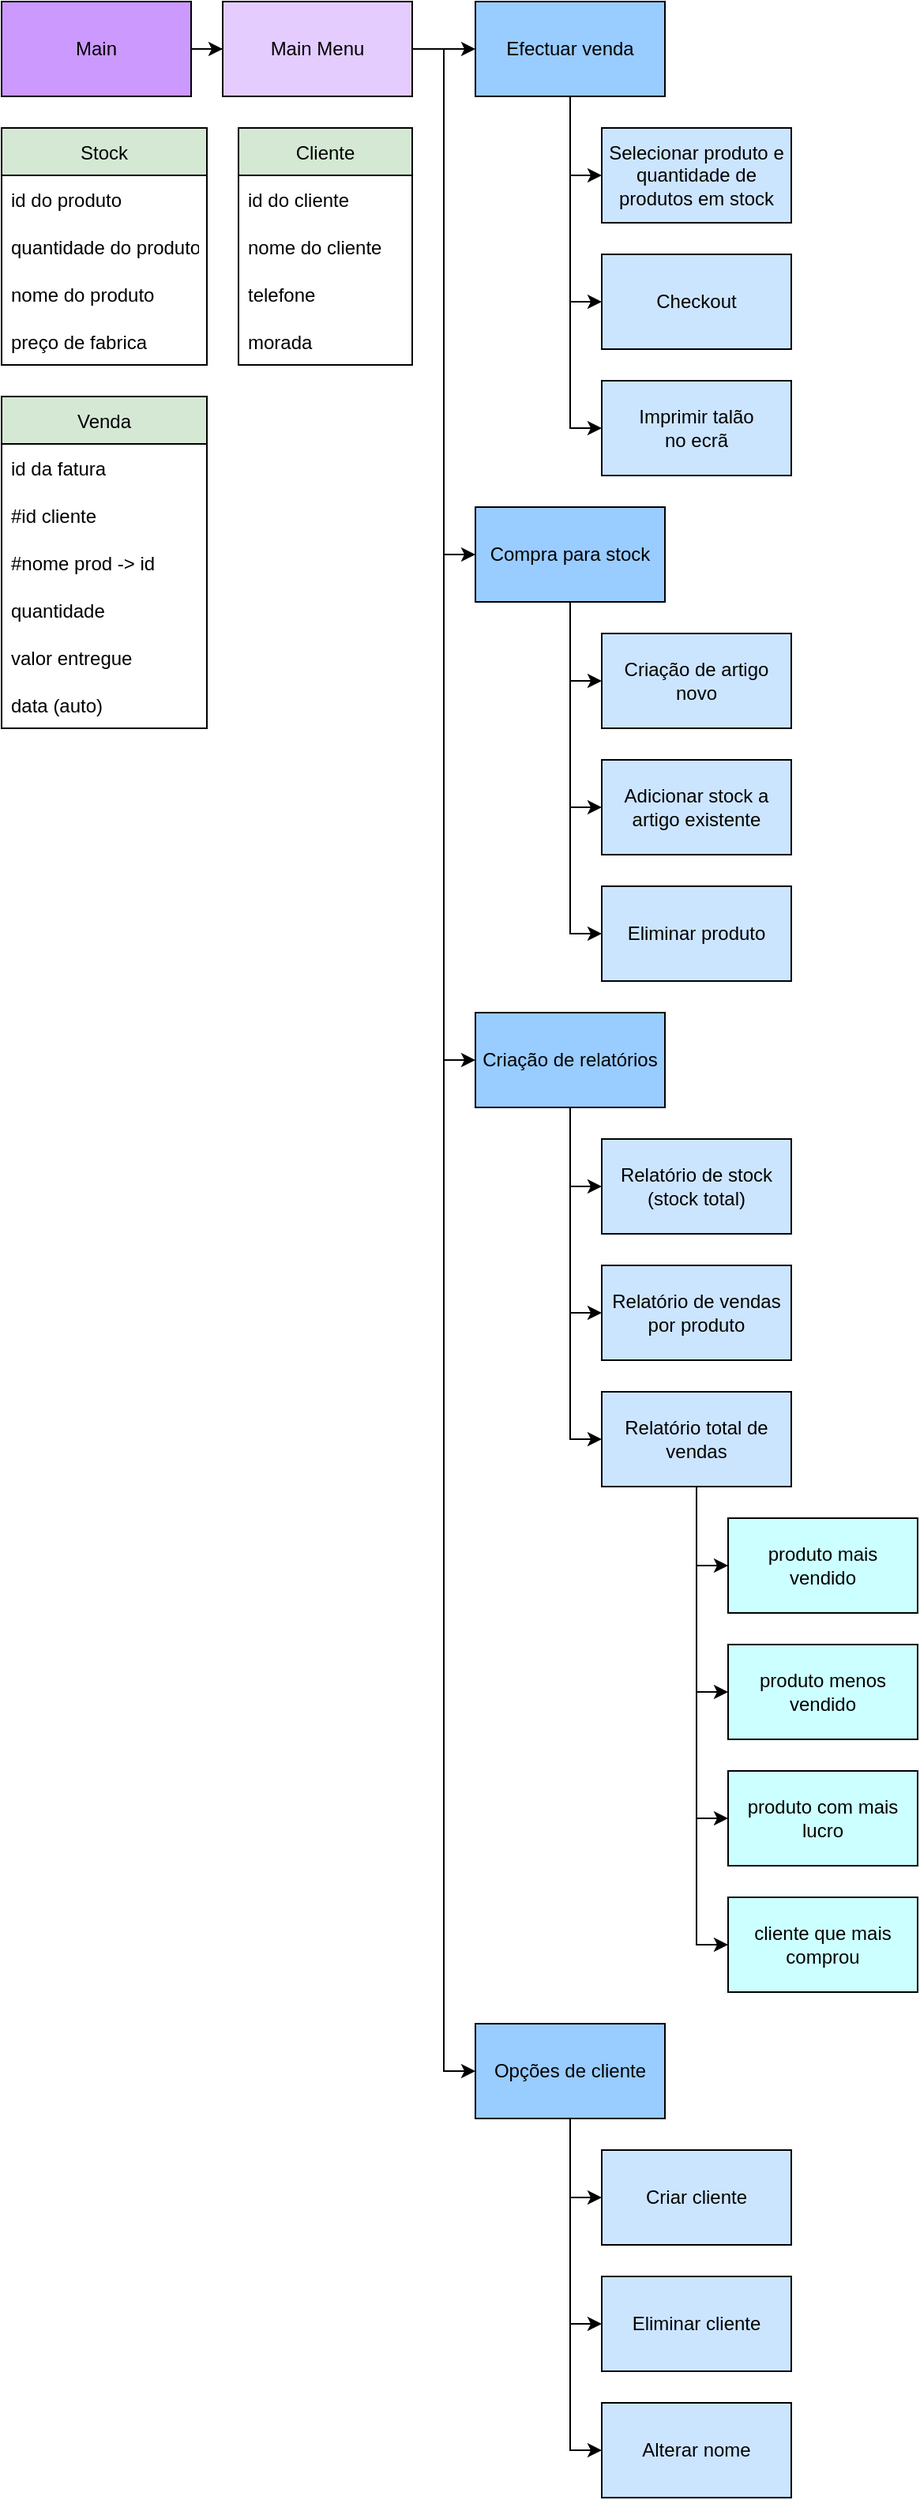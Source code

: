 <mxfile version="19.0.3" type="device"><diagram id="v4xpFX1wsQgxcR_6ekvn" name="Logic"><mxGraphModel dx="1135" dy="814" grid="1" gridSize="10" guides="1" tooltips="1" connect="1" arrows="1" fold="1" page="1" pageScale="1" pageWidth="827" pageHeight="1169" math="0" shadow="0"><root><mxCell id="0"/><mxCell id="1" parent="0"/><mxCell id="jJohJqz_eRTjh-WSuLiz-3" value="" style="edgeStyle=orthogonalEdgeStyle;rounded=0;orthogonalLoop=1;jettySize=auto;html=1;" edge="1" parent="1" source="jJohJqz_eRTjh-WSuLiz-1" target="jJohJqz_eRTjh-WSuLiz-2"><mxGeometry relative="1" as="geometry"/></mxCell><mxCell id="jJohJqz_eRTjh-WSuLiz-1" value="Main" style="rounded=0;whiteSpace=wrap;html=1;fillColor=#CC99FF;" vertex="1" parent="1"><mxGeometry x="20" y="20" width="120" height="60" as="geometry"/></mxCell><mxCell id="jJohJqz_eRTjh-WSuLiz-5" value="" style="edgeStyle=orthogonalEdgeStyle;rounded=0;orthogonalLoop=1;jettySize=auto;html=1;" edge="1" parent="1" source="jJohJqz_eRTjh-WSuLiz-2" target="jJohJqz_eRTjh-WSuLiz-4"><mxGeometry relative="1" as="geometry"/></mxCell><mxCell id="jJohJqz_eRTjh-WSuLiz-7" value="" style="edgeStyle=orthogonalEdgeStyle;rounded=0;orthogonalLoop=1;jettySize=auto;html=1;" edge="1" parent="1" source="jJohJqz_eRTjh-WSuLiz-2" target="jJohJqz_eRTjh-WSuLiz-6"><mxGeometry relative="1" as="geometry"><Array as="points"><mxPoint x="300" y="50"/><mxPoint x="300" y="370"/></Array></mxGeometry></mxCell><mxCell id="jJohJqz_eRTjh-WSuLiz-9" value="" style="edgeStyle=orthogonalEdgeStyle;rounded=0;orthogonalLoop=1;jettySize=auto;html=1;" edge="1" parent="1" source="jJohJqz_eRTjh-WSuLiz-2" target="jJohJqz_eRTjh-WSuLiz-8"><mxGeometry relative="1" as="geometry"><Array as="points"><mxPoint x="300" y="50"/><mxPoint x="300" y="690"/></Array></mxGeometry></mxCell><mxCell id="jJohJqz_eRTjh-WSuLiz-11" value="" style="edgeStyle=orthogonalEdgeStyle;rounded=0;orthogonalLoop=1;jettySize=auto;html=1;" edge="1" parent="1" source="jJohJqz_eRTjh-WSuLiz-2" target="jJohJqz_eRTjh-WSuLiz-10"><mxGeometry relative="1" as="geometry"><Array as="points"><mxPoint x="300" y="50"/><mxPoint x="300" y="1330"/></Array></mxGeometry></mxCell><mxCell id="jJohJqz_eRTjh-WSuLiz-2" value="Main Menu" style="whiteSpace=wrap;html=1;rounded=0;fillColor=#E5CCFF;" vertex="1" parent="1"><mxGeometry x="160" y="20" width="120" height="60" as="geometry"/></mxCell><mxCell id="jJohJqz_eRTjh-WSuLiz-14" value="" style="edgeStyle=orthogonalEdgeStyle;rounded=0;orthogonalLoop=1;jettySize=auto;html=1;" edge="1" parent="1" source="jJohJqz_eRTjh-WSuLiz-4" target="jJohJqz_eRTjh-WSuLiz-13"><mxGeometry relative="1" as="geometry"><Array as="points"><mxPoint x="380" y="130"/></Array></mxGeometry></mxCell><mxCell id="jJohJqz_eRTjh-WSuLiz-16" value="" style="edgeStyle=orthogonalEdgeStyle;rounded=0;orthogonalLoop=1;jettySize=auto;html=1;entryX=0;entryY=0.5;entryDx=0;entryDy=0;" edge="1" parent="1" source="jJohJqz_eRTjh-WSuLiz-4" target="jJohJqz_eRTjh-WSuLiz-15"><mxGeometry relative="1" as="geometry"><mxPoint x="420" y="200" as="targetPoint"/></mxGeometry></mxCell><mxCell id="jJohJqz_eRTjh-WSuLiz-18" style="edgeStyle=orthogonalEdgeStyle;rounded=0;orthogonalLoop=1;jettySize=auto;html=1;entryX=0;entryY=0.5;entryDx=0;entryDy=0;" edge="1" parent="1" source="jJohJqz_eRTjh-WSuLiz-4" target="jJohJqz_eRTjh-WSuLiz-17"><mxGeometry relative="1" as="geometry"/></mxCell><mxCell id="jJohJqz_eRTjh-WSuLiz-4" value="Efectuar venda" style="whiteSpace=wrap;html=1;rounded=0;fillColor=#99CCFF;" vertex="1" parent="1"><mxGeometry x="320" y="20" width="120" height="60" as="geometry"/></mxCell><mxCell id="jJohJqz_eRTjh-WSuLiz-43" style="edgeStyle=orthogonalEdgeStyle;rounded=0;orthogonalLoop=1;jettySize=auto;html=1;entryX=0;entryY=0.5;entryDx=0;entryDy=0;" edge="1" parent="1" source="jJohJqz_eRTjh-WSuLiz-6" target="jJohJqz_eRTjh-WSuLiz-19"><mxGeometry relative="1" as="geometry"/></mxCell><mxCell id="jJohJqz_eRTjh-WSuLiz-44" style="edgeStyle=orthogonalEdgeStyle;rounded=0;orthogonalLoop=1;jettySize=auto;html=1;entryX=0;entryY=0.5;entryDx=0;entryDy=0;" edge="1" parent="1" source="jJohJqz_eRTjh-WSuLiz-6" target="jJohJqz_eRTjh-WSuLiz-20"><mxGeometry relative="1" as="geometry"/></mxCell><mxCell id="jJohJqz_eRTjh-WSuLiz-45" style="edgeStyle=orthogonalEdgeStyle;rounded=0;orthogonalLoop=1;jettySize=auto;html=1;entryX=0;entryY=0.5;entryDx=0;entryDy=0;" edge="1" parent="1" source="jJohJqz_eRTjh-WSuLiz-6" target="jJohJqz_eRTjh-WSuLiz-21"><mxGeometry relative="1" as="geometry"/></mxCell><mxCell id="jJohJqz_eRTjh-WSuLiz-6" value="Compra para stock" style="whiteSpace=wrap;html=1;rounded=0;fillColor=#99CCFF;" vertex="1" parent="1"><mxGeometry x="320" y="340" width="120" height="60" as="geometry"/></mxCell><mxCell id="jJohJqz_eRTjh-WSuLiz-32" style="edgeStyle=orthogonalEdgeStyle;rounded=0;orthogonalLoop=1;jettySize=auto;html=1;entryX=0;entryY=0.5;entryDx=0;entryDy=0;" edge="1" parent="1" source="jJohJqz_eRTjh-WSuLiz-8" target="jJohJqz_eRTjh-WSuLiz-22"><mxGeometry relative="1" as="geometry"/></mxCell><mxCell id="jJohJqz_eRTjh-WSuLiz-33" style="edgeStyle=orthogonalEdgeStyle;rounded=0;orthogonalLoop=1;jettySize=auto;html=1;entryX=0;entryY=0.5;entryDx=0;entryDy=0;" edge="1" parent="1" source="jJohJqz_eRTjh-WSuLiz-8" target="jJohJqz_eRTjh-WSuLiz-23"><mxGeometry relative="1" as="geometry"/></mxCell><mxCell id="jJohJqz_eRTjh-WSuLiz-34" style="edgeStyle=orthogonalEdgeStyle;rounded=0;orthogonalLoop=1;jettySize=auto;html=1;entryX=0;entryY=0.5;entryDx=0;entryDy=0;" edge="1" parent="1" source="jJohJqz_eRTjh-WSuLiz-8" target="jJohJqz_eRTjh-WSuLiz-24"><mxGeometry relative="1" as="geometry"/></mxCell><mxCell id="jJohJqz_eRTjh-WSuLiz-8" value="Criação de relatórios" style="whiteSpace=wrap;html=1;rounded=0;fillColor=#99CCFF;" vertex="1" parent="1"><mxGeometry x="320" y="660" width="120" height="60" as="geometry"/></mxCell><mxCell id="jJohJqz_eRTjh-WSuLiz-40" style="edgeStyle=orthogonalEdgeStyle;rounded=0;orthogonalLoop=1;jettySize=auto;html=1;entryX=0;entryY=0.5;entryDx=0;entryDy=0;" edge="1" parent="1" source="jJohJqz_eRTjh-WSuLiz-10" target="jJohJqz_eRTjh-WSuLiz-29"><mxGeometry relative="1" as="geometry"/></mxCell><mxCell id="jJohJqz_eRTjh-WSuLiz-41" style="edgeStyle=orthogonalEdgeStyle;rounded=0;orthogonalLoop=1;jettySize=auto;html=1;entryX=0;entryY=0.5;entryDx=0;entryDy=0;" edge="1" parent="1" source="jJohJqz_eRTjh-WSuLiz-10" target="jJohJqz_eRTjh-WSuLiz-30"><mxGeometry relative="1" as="geometry"/></mxCell><mxCell id="jJohJqz_eRTjh-WSuLiz-42" style="edgeStyle=orthogonalEdgeStyle;rounded=0;orthogonalLoop=1;jettySize=auto;html=1;entryX=0;entryY=0.5;entryDx=0;entryDy=0;" edge="1" parent="1" source="jJohJqz_eRTjh-WSuLiz-10" target="jJohJqz_eRTjh-WSuLiz-31"><mxGeometry relative="1" as="geometry"/></mxCell><mxCell id="jJohJqz_eRTjh-WSuLiz-10" value="Opções de cliente" style="whiteSpace=wrap;html=1;rounded=0;fillColor=#99CCFF;" vertex="1" parent="1"><mxGeometry x="320" y="1300" width="120" height="60" as="geometry"/></mxCell><mxCell id="jJohJqz_eRTjh-WSuLiz-13" value="Selecionar produto e quantidade de produtos em stock" style="whiteSpace=wrap;html=1;rounded=0;" vertex="1" parent="1"><mxGeometry x="400" y="100" width="120" height="60" as="geometry"/></mxCell><mxCell id="jJohJqz_eRTjh-WSuLiz-15" value="Checkout" style="whiteSpace=wrap;html=1;rounded=0;" vertex="1" parent="1"><mxGeometry x="400" y="180" width="120" height="60" as="geometry"/></mxCell><mxCell id="jJohJqz_eRTjh-WSuLiz-17" value="Imprimir talão&lt;br&gt;no ecrã" style="whiteSpace=wrap;html=1;rounded=0;" vertex="1" parent="1"><mxGeometry x="400" y="260" width="120" height="60" as="geometry"/></mxCell><mxCell id="jJohJqz_eRTjh-WSuLiz-19" value="Criação de artigo novo" style="whiteSpace=wrap;html=1;rounded=0;" vertex="1" parent="1"><mxGeometry x="400" y="420" width="120" height="60" as="geometry"/></mxCell><mxCell id="jJohJqz_eRTjh-WSuLiz-20" value="Adicionar stock a artigo existente" style="whiteSpace=wrap;html=1;rounded=0;" vertex="1" parent="1"><mxGeometry x="400" y="500" width="120" height="60" as="geometry"/></mxCell><mxCell id="jJohJqz_eRTjh-WSuLiz-21" value="Eliminar produto" style="whiteSpace=wrap;html=1;rounded=0;" vertex="1" parent="1"><mxGeometry x="400" y="580" width="120" height="60" as="geometry"/></mxCell><mxCell id="jJohJqz_eRTjh-WSuLiz-22" value="Relatório de stock (stock total)" style="whiteSpace=wrap;html=1;rounded=0;" vertex="1" parent="1"><mxGeometry x="400" y="740" width="120" height="60" as="geometry"/></mxCell><mxCell id="jJohJqz_eRTjh-WSuLiz-23" value="Relatório de vendas por produto" style="whiteSpace=wrap;html=1;rounded=0;fillColor=#CCE5FF;" vertex="1" parent="1"><mxGeometry x="400" y="820" width="120" height="60" as="geometry"/></mxCell><mxCell id="jJohJqz_eRTjh-WSuLiz-36" style="edgeStyle=orthogonalEdgeStyle;rounded=0;orthogonalLoop=1;jettySize=auto;html=1;entryX=0;entryY=0.5;entryDx=0;entryDy=0;" edge="1" parent="1" source="jJohJqz_eRTjh-WSuLiz-24" target="jJohJqz_eRTjh-WSuLiz-25"><mxGeometry relative="1" as="geometry"/></mxCell><mxCell id="jJohJqz_eRTjh-WSuLiz-37" style="edgeStyle=orthogonalEdgeStyle;rounded=0;orthogonalLoop=1;jettySize=auto;html=1;entryX=0;entryY=0.5;entryDx=0;entryDy=0;" edge="1" parent="1" source="jJohJqz_eRTjh-WSuLiz-24" target="jJohJqz_eRTjh-WSuLiz-26"><mxGeometry relative="1" as="geometry"/></mxCell><mxCell id="jJohJqz_eRTjh-WSuLiz-38" style="edgeStyle=orthogonalEdgeStyle;rounded=0;orthogonalLoop=1;jettySize=auto;html=1;entryX=0;entryY=0.5;entryDx=0;entryDy=0;" edge="1" parent="1" source="jJohJqz_eRTjh-WSuLiz-24" target="jJohJqz_eRTjh-WSuLiz-27"><mxGeometry relative="1" as="geometry"/></mxCell><mxCell id="jJohJqz_eRTjh-WSuLiz-39" style="edgeStyle=orthogonalEdgeStyle;rounded=0;orthogonalLoop=1;jettySize=auto;html=1;entryX=0;entryY=0.5;entryDx=0;entryDy=0;" edge="1" parent="1" source="jJohJqz_eRTjh-WSuLiz-24" target="jJohJqz_eRTjh-WSuLiz-28"><mxGeometry relative="1" as="geometry"/></mxCell><mxCell id="jJohJqz_eRTjh-WSuLiz-24" value="Relatório total de vendas" style="whiteSpace=wrap;html=1;rounded=0;fillColor=#CCE5FF;" vertex="1" parent="1"><mxGeometry x="400" y="900" width="120" height="60" as="geometry"/></mxCell><mxCell id="jJohJqz_eRTjh-WSuLiz-25" value="produto mais&lt;br&gt;vendido" style="whiteSpace=wrap;html=1;rounded=0;fillColor=#CCFFFF;" vertex="1" parent="1"><mxGeometry x="480" y="980" width="120" height="60" as="geometry"/></mxCell><mxCell id="jJohJqz_eRTjh-WSuLiz-26" value="produto menos vendido" style="whiteSpace=wrap;html=1;rounded=0;fillColor=#CCFFFF;" vertex="1" parent="1"><mxGeometry x="480" y="1060" width="120" height="60" as="geometry"/></mxCell><mxCell id="jJohJqz_eRTjh-WSuLiz-27" value="produto com mais lucro" style="whiteSpace=wrap;html=1;rounded=0;fillColor=#CCFFFF;" vertex="1" parent="1"><mxGeometry x="480" y="1140" width="120" height="60" as="geometry"/></mxCell><mxCell id="jJohJqz_eRTjh-WSuLiz-28" value="cliente que mais comprou" style="whiteSpace=wrap;html=1;rounded=0;fillColor=#CCFFFF;" vertex="1" parent="1"><mxGeometry x="480" y="1220" width="120" height="60" as="geometry"/></mxCell><mxCell id="jJohJqz_eRTjh-WSuLiz-29" value="Criar cliente" style="whiteSpace=wrap;html=1;rounded=0;fillColor=#CCE5FF;" vertex="1" parent="1"><mxGeometry x="400" y="1380" width="120" height="60" as="geometry"/></mxCell><mxCell id="jJohJqz_eRTjh-WSuLiz-30" value="Eliminar cliente" style="whiteSpace=wrap;html=1;rounded=0;fillColor=#CCE5FF;" vertex="1" parent="1"><mxGeometry x="400" y="1460" width="120" height="60" as="geometry"/></mxCell><mxCell id="jJohJqz_eRTjh-WSuLiz-31" value="Alterar nome" style="whiteSpace=wrap;html=1;rounded=0;fillColor=#CCE5FF;" vertex="1" parent="1"><mxGeometry x="400" y="1540" width="120" height="60" as="geometry"/></mxCell><mxCell id="jJohJqz_eRTjh-WSuLiz-46" value="Stock" style="swimlane;fontStyle=0;childLayout=stackLayout;horizontal=1;startSize=30;horizontalStack=0;resizeParent=1;resizeParentMax=0;resizeLast=0;collapsible=1;marginBottom=0;fillColor=#D5E8D4;" vertex="1" parent="1"><mxGeometry x="20" y="100" width="130" height="150" as="geometry"><mxRectangle x="20" y="100" width="60" height="30" as="alternateBounds"/></mxGeometry></mxCell><mxCell id="jJohJqz_eRTjh-WSuLiz-47" value="id do produto" style="text;strokeColor=none;fillColor=none;align=left;verticalAlign=middle;spacingLeft=4;spacingRight=4;overflow=hidden;points=[[0,0.5],[1,0.5]];portConstraint=eastwest;rotatable=0;" vertex="1" parent="jJohJqz_eRTjh-WSuLiz-46"><mxGeometry y="30" width="130" height="30" as="geometry"/></mxCell><mxCell id="jJohJqz_eRTjh-WSuLiz-48" value="quantidade do produto" style="text;strokeColor=none;fillColor=none;align=left;verticalAlign=middle;spacingLeft=4;spacingRight=4;overflow=hidden;points=[[0,0.5],[1,0.5]];portConstraint=eastwest;rotatable=0;" vertex="1" parent="jJohJqz_eRTjh-WSuLiz-46"><mxGeometry y="60" width="130" height="30" as="geometry"/></mxCell><mxCell id="jJohJqz_eRTjh-WSuLiz-49" value="nome do produto" style="text;strokeColor=none;fillColor=none;align=left;verticalAlign=middle;spacingLeft=4;spacingRight=4;overflow=hidden;points=[[0,0.5],[1,0.5]];portConstraint=eastwest;rotatable=0;" vertex="1" parent="jJohJqz_eRTjh-WSuLiz-46"><mxGeometry y="90" width="130" height="30" as="geometry"/></mxCell><mxCell id="jJohJqz_eRTjh-WSuLiz-50" value="preço de fabrica" style="text;strokeColor=none;fillColor=none;align=left;verticalAlign=middle;spacingLeft=4;spacingRight=4;overflow=hidden;points=[[0,0.5],[1,0.5]];portConstraint=eastwest;rotatable=0;" vertex="1" parent="jJohJqz_eRTjh-WSuLiz-46"><mxGeometry y="120" width="130" height="30" as="geometry"/></mxCell><mxCell id="jJohJqz_eRTjh-WSuLiz-52" value="Cliente" style="swimlane;fontStyle=0;childLayout=stackLayout;horizontal=1;startSize=30;horizontalStack=0;resizeParent=1;resizeParentMax=0;resizeLast=0;collapsible=1;marginBottom=0;fillColor=#D5E8D4;" vertex="1" parent="1"><mxGeometry x="170" y="100" width="110" height="150" as="geometry"><mxRectangle x="170" y="100" width="50" height="30" as="alternateBounds"/></mxGeometry></mxCell><mxCell id="jJohJqz_eRTjh-WSuLiz-53" value="id do cliente" style="text;strokeColor=none;fillColor=none;align=left;verticalAlign=middle;spacingLeft=4;spacingRight=4;overflow=hidden;points=[[0,0.5],[1,0.5]];portConstraint=eastwest;rotatable=0;" vertex="1" parent="jJohJqz_eRTjh-WSuLiz-52"><mxGeometry y="30" width="110" height="30" as="geometry"/></mxCell><mxCell id="jJohJqz_eRTjh-WSuLiz-54" value="nome do cliente" style="text;strokeColor=none;fillColor=none;align=left;verticalAlign=middle;spacingLeft=4;spacingRight=4;overflow=hidden;points=[[0,0.5],[1,0.5]];portConstraint=eastwest;rotatable=0;" vertex="1" parent="jJohJqz_eRTjh-WSuLiz-52"><mxGeometry y="60" width="110" height="30" as="geometry"/></mxCell><mxCell id="jJohJqz_eRTjh-WSuLiz-55" value="telefone" style="text;strokeColor=none;fillColor=none;align=left;verticalAlign=middle;spacingLeft=4;spacingRight=4;overflow=hidden;points=[[0,0.5],[1,0.5]];portConstraint=eastwest;rotatable=0;" vertex="1" parent="jJohJqz_eRTjh-WSuLiz-52"><mxGeometry y="90" width="110" height="30" as="geometry"/></mxCell><mxCell id="jJohJqz_eRTjh-WSuLiz-56" value="morada" style="text;strokeColor=none;fillColor=none;align=left;verticalAlign=middle;spacingLeft=4;spacingRight=4;overflow=hidden;points=[[0,0.5],[1,0.5]];portConstraint=eastwest;rotatable=0;" vertex="1" parent="jJohJqz_eRTjh-WSuLiz-52"><mxGeometry y="120" width="110" height="30" as="geometry"/></mxCell><mxCell id="jJohJqz_eRTjh-WSuLiz-57" value="Venda" style="swimlane;fontStyle=0;childLayout=stackLayout;horizontal=1;startSize=30;horizontalStack=0;resizeParent=1;resizeParentMax=0;resizeLast=0;collapsible=1;marginBottom=0;fillColor=#D5E8D4;" vertex="1" parent="1"><mxGeometry x="20" y="270" width="130" height="210" as="geometry"/></mxCell><mxCell id="jJohJqz_eRTjh-WSuLiz-58" value="id da fatura" style="text;strokeColor=none;fillColor=none;align=left;verticalAlign=middle;spacingLeft=4;spacingRight=4;overflow=hidden;points=[[0,0.5],[1,0.5]];portConstraint=eastwest;rotatable=0;" vertex="1" parent="jJohJqz_eRTjh-WSuLiz-57"><mxGeometry y="30" width="130" height="30" as="geometry"/></mxCell><mxCell id="jJohJqz_eRTjh-WSuLiz-59" value="#id cliente" style="text;strokeColor=none;fillColor=none;align=left;verticalAlign=middle;spacingLeft=4;spacingRight=4;overflow=hidden;points=[[0,0.5],[1,0.5]];portConstraint=eastwest;rotatable=0;" vertex="1" parent="jJohJqz_eRTjh-WSuLiz-57"><mxGeometry y="60" width="130" height="30" as="geometry"/></mxCell><mxCell id="jJohJqz_eRTjh-WSuLiz-60" value="#nome prod -&gt; id" style="text;strokeColor=none;fillColor=none;align=left;verticalAlign=middle;spacingLeft=4;spacingRight=4;overflow=hidden;points=[[0,0.5],[1,0.5]];portConstraint=eastwest;rotatable=0;" vertex="1" parent="jJohJqz_eRTjh-WSuLiz-57"><mxGeometry y="90" width="130" height="30" as="geometry"/></mxCell><mxCell id="jJohJqz_eRTjh-WSuLiz-61" value="quantidade" style="text;strokeColor=none;fillColor=none;align=left;verticalAlign=middle;spacingLeft=4;spacingRight=4;overflow=hidden;points=[[0,0.5],[1,0.5]];portConstraint=eastwest;rotatable=0;" vertex="1" parent="jJohJqz_eRTjh-WSuLiz-57"><mxGeometry y="120" width="130" height="30" as="geometry"/></mxCell><mxCell id="jJohJqz_eRTjh-WSuLiz-63" value="valor entregue" style="text;strokeColor=none;fillColor=none;align=left;verticalAlign=middle;spacingLeft=4;spacingRight=4;overflow=hidden;points=[[0,0.5],[1,0.5]];portConstraint=eastwest;rotatable=0;" vertex="1" parent="jJohJqz_eRTjh-WSuLiz-57"><mxGeometry y="150" width="130" height="30" as="geometry"/></mxCell><mxCell id="jJohJqz_eRTjh-WSuLiz-64" value="data (auto)" style="text;strokeColor=none;fillColor=none;align=left;verticalAlign=middle;spacingLeft=4;spacingRight=4;overflow=hidden;points=[[0,0.5],[1,0.5]];portConstraint=eastwest;rotatable=0;" vertex="1" parent="jJohJqz_eRTjh-WSuLiz-57"><mxGeometry y="180" width="130" height="30" as="geometry"/></mxCell><mxCell id="jJohJqz_eRTjh-WSuLiz-65" value="Selecionar produto e quantidade de produtos em stock" style="whiteSpace=wrap;html=1;rounded=0;" vertex="1" parent="1"><mxGeometry x="400" y="100" width="120" height="60" as="geometry"/></mxCell><mxCell id="jJohJqz_eRTjh-WSuLiz-66" value="Checkout" style="whiteSpace=wrap;html=1;rounded=0;" vertex="1" parent="1"><mxGeometry x="400" y="180" width="120" height="60" as="geometry"/></mxCell><mxCell id="jJohJqz_eRTjh-WSuLiz-67" value="Selecionar produto e quantidade de produtos em stock" style="whiteSpace=wrap;html=1;rounded=0;fillColor=#CCE5FF;" vertex="1" parent="1"><mxGeometry x="400" y="100" width="120" height="60" as="geometry"/></mxCell><mxCell id="jJohJqz_eRTjh-WSuLiz-68" value="Checkout" style="whiteSpace=wrap;html=1;rounded=0;fillColor=#CCE5FF;" vertex="1" parent="1"><mxGeometry x="400" y="180" width="120" height="60" as="geometry"/></mxCell><mxCell id="jJohJqz_eRTjh-WSuLiz-69" value="Imprimir talão&lt;br&gt;no ecrã" style="whiteSpace=wrap;html=1;rounded=0;fillColor=#CCE5FF;" vertex="1" parent="1"><mxGeometry x="400" y="260" width="120" height="60" as="geometry"/></mxCell><mxCell id="jJohJqz_eRTjh-WSuLiz-70" value="Criação de artigo novo" style="whiteSpace=wrap;html=1;rounded=0;fillColor=#CCE5FF;" vertex="1" parent="1"><mxGeometry x="400" y="420" width="120" height="60" as="geometry"/></mxCell><mxCell id="jJohJqz_eRTjh-WSuLiz-71" value="Adicionar stock a artigo existente" style="whiteSpace=wrap;html=1;rounded=0;fillColor=#CCE5FF;" vertex="1" parent="1"><mxGeometry x="400" y="500" width="120" height="60" as="geometry"/></mxCell><mxCell id="jJohJqz_eRTjh-WSuLiz-72" value="Eliminar produto" style="whiteSpace=wrap;html=1;rounded=0;fillColor=#CCE5FF;" vertex="1" parent="1"><mxGeometry x="400" y="580" width="120" height="60" as="geometry"/></mxCell><mxCell id="jJohJqz_eRTjh-WSuLiz-73" value="Relatório de stock (stock total)" style="whiteSpace=wrap;html=1;rounded=0;fillColor=#CCE5FF;" vertex="1" parent="1"><mxGeometry x="400" y="740" width="120" height="60" as="geometry"/></mxCell></root></mxGraphModel></diagram></mxfile>